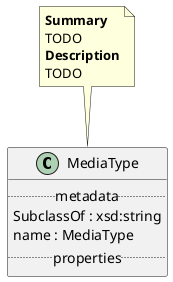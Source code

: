 @startuml
class MediaType {
.. metadata ..
    SubclassOf : xsd:string
    name : MediaType
.. properties ..
}
note top of MediaType
<b>Summary</b>
TODO
<b>Description</b>
TODO
end note
@enduml
